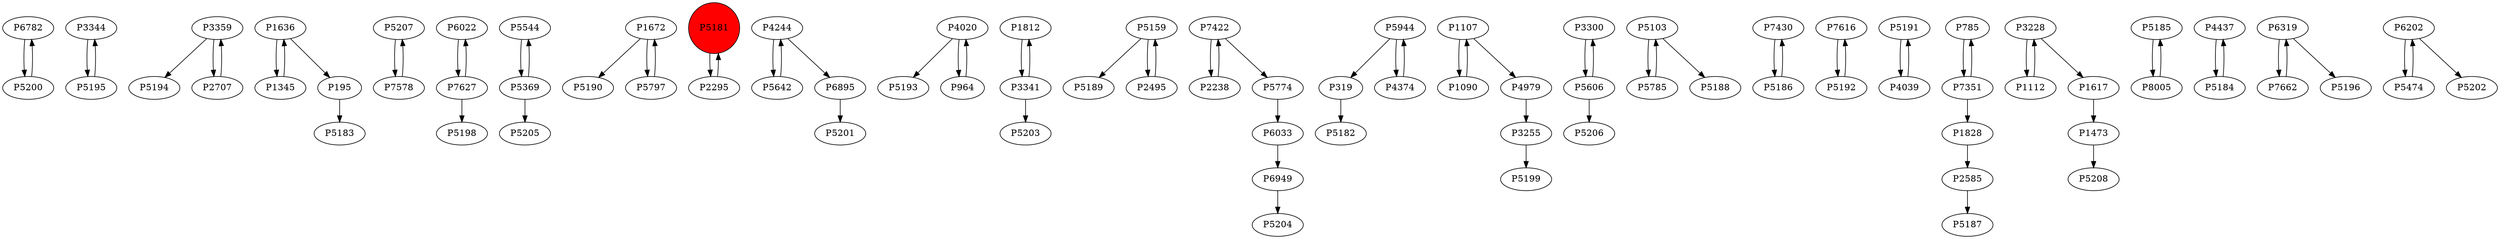 digraph {
	P6782 -> P5200
	P3344 -> P5195
	P3359 -> P5194
	P1636 -> P1345
	P5207 -> P7578
	P1345 -> P1636
	P6022 -> P7627
	P5544 -> P5369
	P3359 -> P2707
	P1672 -> P5190
	P5181 -> P2295
	P4244 -> P5642
	P4020 -> P5193
	P1812 -> P3341
	P4244 -> P6895
	P5159 -> P5189
	P6895 -> P5201
	P7422 -> P2238
	P964 -> P4020
	P5944 -> P319
	P2495 -> P5159
	P4979 -> P3255
	P1090 -> P1107
	P3300 -> P5606
	P2238 -> P7422
	P5159 -> P2495
	P5103 -> P5785
	P7627 -> P5198
	P7627 -> P6022
	P2707 -> P3359
	P3255 -> P5199
	P4374 -> P5944
	P5369 -> P5205
	P7422 -> P5774
	P7430 -> P5186
	P7616 -> P5192
	P5191 -> P4039
	P5606 -> P3300
	P1107 -> P4979
	P785 -> P7351
	P1617 -> P1473
	P5185 -> P8005
	P5606 -> P5206
	P2295 -> P5181
	P5195 -> P3344
	P3341 -> P1812
	P4437 -> P5184
	P6319 -> P7662
	P6319 -> P5196
	P195 -> P5183
	P5200 -> P6782
	P1672 -> P5797
	P4039 -> P5191
	P5642 -> P4244
	P5186 -> P7430
	P1112 -> P3228
	P5797 -> P1672
	P3228 -> P1112
	P7351 -> P785
	P7351 -> P1828
	P5192 -> P7616
	P2585 -> P5187
	P5944 -> P4374
	P5785 -> P5103
	P1107 -> P1090
	P1636 -> P195
	P7578 -> P5207
	P5184 -> P4437
	P5774 -> P6033
	P6033 -> P6949
	P6202 -> P5474
	P3341 -> P5203
	P5369 -> P5544
	P7662 -> P6319
	P3228 -> P1617
	P1828 -> P2585
	P8005 -> P5185
	P319 -> P5182
	P5474 -> P6202
	P5103 -> P5188
	P1473 -> P5208
	P6949 -> P5204
	P4020 -> P964
	P6202 -> P5202
	P5181 [shape=circle]
	P5181 [style=filled]
	P5181 [fillcolor=red]
}